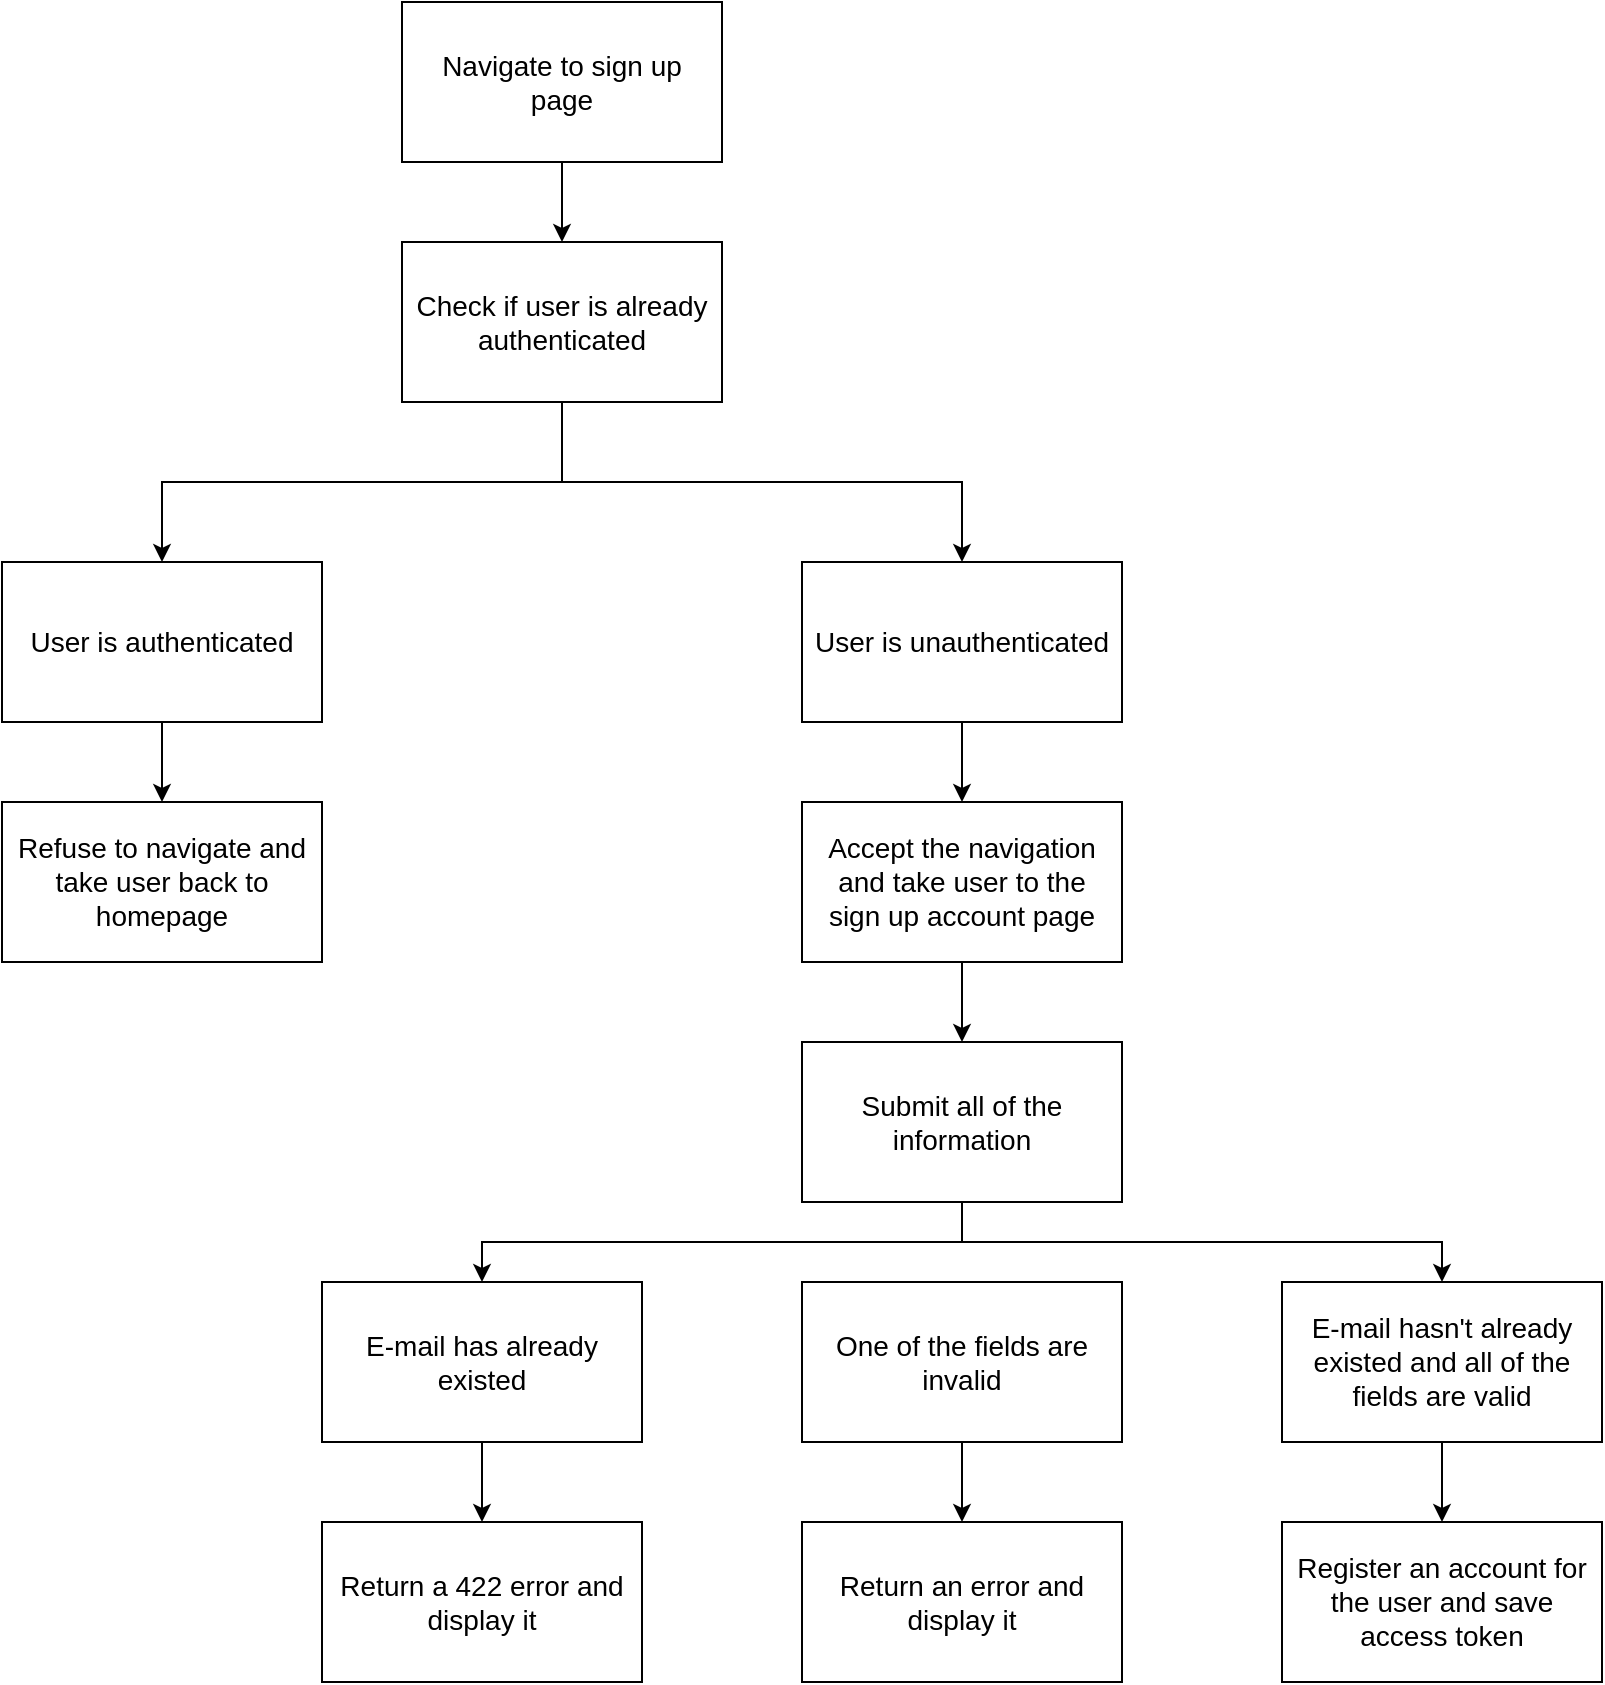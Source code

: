 <mxfile version="21.1.2" type="github">
  <diagram name="Trang-1" id="mKzw7xJhb3hvCp5dlZsf">
    <mxGraphModel dx="2390" dy="1273" grid="1" gridSize="10" guides="1" tooltips="1" connect="1" arrows="1" fold="1" page="1" pageScale="1" pageWidth="827" pageHeight="1169" math="0" shadow="0">
      <root>
        <mxCell id="0" />
        <mxCell id="1" parent="0" />
        <mxCell id="q5JymnfrvRE0LM80GS-H-6" style="edgeStyle=orthogonalEdgeStyle;rounded=0;orthogonalLoop=1;jettySize=auto;html=1;exitX=0.5;exitY=1;exitDx=0;exitDy=0;" edge="1" parent="1" source="q5JymnfrvRE0LM80GS-H-1" target="q5JymnfrvRE0LM80GS-H-3">
          <mxGeometry relative="1" as="geometry" />
        </mxCell>
        <mxCell id="q5JymnfrvRE0LM80GS-H-1" value="Navigate to sign up page" style="rounded=0;whiteSpace=wrap;html=1;fontSize=14;spacing=7;" vertex="1" parent="1">
          <mxGeometry x="227" y="40" width="160" height="80" as="geometry" />
        </mxCell>
        <mxCell id="q5JymnfrvRE0LM80GS-H-7" style="edgeStyle=orthogonalEdgeStyle;rounded=0;orthogonalLoop=1;jettySize=auto;html=1;exitX=0.5;exitY=1;exitDx=0;exitDy=0;entryX=0.5;entryY=0;entryDx=0;entryDy=0;" edge="1" parent="1" source="q5JymnfrvRE0LM80GS-H-3" target="q5JymnfrvRE0LM80GS-H-4">
          <mxGeometry relative="1" as="geometry" />
        </mxCell>
        <mxCell id="q5JymnfrvRE0LM80GS-H-8" style="edgeStyle=orthogonalEdgeStyle;rounded=0;orthogonalLoop=1;jettySize=auto;html=1;exitX=0.5;exitY=1;exitDx=0;exitDy=0;entryX=0.5;entryY=0;entryDx=0;entryDy=0;" edge="1" parent="1" source="q5JymnfrvRE0LM80GS-H-3" target="q5JymnfrvRE0LM80GS-H-5">
          <mxGeometry relative="1" as="geometry" />
        </mxCell>
        <mxCell id="q5JymnfrvRE0LM80GS-H-3" value="Check if user is already authenticated" style="rounded=0;whiteSpace=wrap;html=1;fontSize=14;spacing=7;" vertex="1" parent="1">
          <mxGeometry x="227" y="160" width="160" height="80" as="geometry" />
        </mxCell>
        <mxCell id="q5JymnfrvRE0LM80GS-H-10" style="edgeStyle=orthogonalEdgeStyle;rounded=0;orthogonalLoop=1;jettySize=auto;html=1;exitX=0.5;exitY=1;exitDx=0;exitDy=0;entryX=0.5;entryY=0;entryDx=0;entryDy=0;" edge="1" parent="1" source="q5JymnfrvRE0LM80GS-H-4" target="q5JymnfrvRE0LM80GS-H-9">
          <mxGeometry relative="1" as="geometry" />
        </mxCell>
        <mxCell id="q5JymnfrvRE0LM80GS-H-4" value="User is authenticated" style="rounded=0;whiteSpace=wrap;html=1;fontSize=14;spacing=7;" vertex="1" parent="1">
          <mxGeometry x="27" y="320" width="160" height="80" as="geometry" />
        </mxCell>
        <mxCell id="q5JymnfrvRE0LM80GS-H-12" style="edgeStyle=orthogonalEdgeStyle;rounded=0;orthogonalLoop=1;jettySize=auto;html=1;exitX=0.5;exitY=1;exitDx=0;exitDy=0;entryX=0.5;entryY=0;entryDx=0;entryDy=0;" edge="1" parent="1" source="q5JymnfrvRE0LM80GS-H-5" target="q5JymnfrvRE0LM80GS-H-11">
          <mxGeometry relative="1" as="geometry" />
        </mxCell>
        <mxCell id="q5JymnfrvRE0LM80GS-H-5" value="User is unauthenticated" style="rounded=0;whiteSpace=wrap;html=1;fontSize=14;spacing=7;" vertex="1" parent="1">
          <mxGeometry x="427" y="320" width="160" height="80" as="geometry" />
        </mxCell>
        <mxCell id="q5JymnfrvRE0LM80GS-H-9" value="Refuse to navigate and take user back to homepage" style="rounded=0;whiteSpace=wrap;html=1;fontSize=14;spacing=7;" vertex="1" parent="1">
          <mxGeometry x="27" y="440" width="160" height="80" as="geometry" />
        </mxCell>
        <mxCell id="q5JymnfrvRE0LM80GS-H-14" style="edgeStyle=orthogonalEdgeStyle;rounded=0;orthogonalLoop=1;jettySize=auto;html=1;exitX=0.5;exitY=1;exitDx=0;exitDy=0;entryX=0.5;entryY=0;entryDx=0;entryDy=0;" edge="1" parent="1" source="q5JymnfrvRE0LM80GS-H-11" target="q5JymnfrvRE0LM80GS-H-13">
          <mxGeometry relative="1" as="geometry" />
        </mxCell>
        <mxCell id="q5JymnfrvRE0LM80GS-H-11" value="Accept the navigation and take user to the sign up account page" style="rounded=0;whiteSpace=wrap;html=1;fontSize=14;spacing=7;" vertex="1" parent="1">
          <mxGeometry x="427" y="440" width="160" height="80" as="geometry" />
        </mxCell>
        <mxCell id="q5JymnfrvRE0LM80GS-H-17" style="edgeStyle=orthogonalEdgeStyle;rounded=0;orthogonalLoop=1;jettySize=auto;html=1;exitX=0.5;exitY=1;exitDx=0;exitDy=0;entryX=0.5;entryY=0;entryDx=0;entryDy=0;" edge="1" parent="1" source="q5JymnfrvRE0LM80GS-H-13" target="q5JymnfrvRE0LM80GS-H-16">
          <mxGeometry relative="1" as="geometry" />
        </mxCell>
        <mxCell id="q5JymnfrvRE0LM80GS-H-20" style="edgeStyle=orthogonalEdgeStyle;rounded=0;orthogonalLoop=1;jettySize=auto;html=1;exitX=0.5;exitY=1;exitDx=0;exitDy=0;entryX=0.5;entryY=0;entryDx=0;entryDy=0;" edge="1" parent="1" source="q5JymnfrvRE0LM80GS-H-13" target="q5JymnfrvRE0LM80GS-H-18">
          <mxGeometry relative="1" as="geometry" />
        </mxCell>
        <mxCell id="q5JymnfrvRE0LM80GS-H-13" value="Submit all of the information" style="rounded=0;whiteSpace=wrap;html=1;fontSize=14;spacing=7;" vertex="1" parent="1">
          <mxGeometry x="427" y="560" width="160" height="80" as="geometry" />
        </mxCell>
        <mxCell id="q5JymnfrvRE0LM80GS-H-22" style="edgeStyle=orthogonalEdgeStyle;rounded=0;orthogonalLoop=1;jettySize=auto;html=1;exitX=0.5;exitY=1;exitDx=0;exitDy=0;entryX=0.5;entryY=0;entryDx=0;entryDy=0;" edge="1" parent="1" source="q5JymnfrvRE0LM80GS-H-16" target="q5JymnfrvRE0LM80GS-H-21">
          <mxGeometry relative="1" as="geometry" />
        </mxCell>
        <mxCell id="q5JymnfrvRE0LM80GS-H-16" value="E-mail has already existed" style="rounded=0;whiteSpace=wrap;html=1;fontSize=14;spacing=7;" vertex="1" parent="1">
          <mxGeometry x="187" y="680" width="160" height="80" as="geometry" />
        </mxCell>
        <mxCell id="q5JymnfrvRE0LM80GS-H-27" style="edgeStyle=orthogonalEdgeStyle;rounded=0;orthogonalLoop=1;jettySize=auto;html=1;exitX=0.5;exitY=1;exitDx=0;exitDy=0;entryX=0.5;entryY=0;entryDx=0;entryDy=0;" edge="1" parent="1" source="q5JymnfrvRE0LM80GS-H-18" target="q5JymnfrvRE0LM80GS-H-26">
          <mxGeometry relative="1" as="geometry" />
        </mxCell>
        <mxCell id="q5JymnfrvRE0LM80GS-H-18" value="E-mail hasn&#39;t already existed and all of the fields are valid" style="rounded=0;whiteSpace=wrap;html=1;fontSize=14;spacing=7;" vertex="1" parent="1">
          <mxGeometry x="667" y="680" width="160" height="80" as="geometry" />
        </mxCell>
        <mxCell id="q5JymnfrvRE0LM80GS-H-21" value="Return a 422 error and display it" style="rounded=0;whiteSpace=wrap;html=1;fontSize=14;spacing=7;" vertex="1" parent="1">
          <mxGeometry x="187" y="800" width="160" height="80" as="geometry" />
        </mxCell>
        <mxCell id="q5JymnfrvRE0LM80GS-H-25" style="edgeStyle=orthogonalEdgeStyle;rounded=0;orthogonalLoop=1;jettySize=auto;html=1;exitX=0.5;exitY=1;exitDx=0;exitDy=0;entryX=0.5;entryY=0;entryDx=0;entryDy=0;" edge="1" parent="1" source="q5JymnfrvRE0LM80GS-H-23" target="q5JymnfrvRE0LM80GS-H-24">
          <mxGeometry relative="1" as="geometry" />
        </mxCell>
        <mxCell id="q5JymnfrvRE0LM80GS-H-23" value="One of the fields are invalid" style="rounded=0;whiteSpace=wrap;html=1;fontSize=14;spacing=7;" vertex="1" parent="1">
          <mxGeometry x="427" y="680" width="160" height="80" as="geometry" />
        </mxCell>
        <mxCell id="q5JymnfrvRE0LM80GS-H-24" value="Return an error and display it" style="rounded=0;whiteSpace=wrap;html=1;fontSize=14;spacing=7;" vertex="1" parent="1">
          <mxGeometry x="427" y="800" width="160" height="80" as="geometry" />
        </mxCell>
        <mxCell id="q5JymnfrvRE0LM80GS-H-26" value="Register an account for the user and save access token" style="rounded=0;whiteSpace=wrap;html=1;fontSize=14;spacing=7;" vertex="1" parent="1">
          <mxGeometry x="667" y="800" width="160" height="80" as="geometry" />
        </mxCell>
      </root>
    </mxGraphModel>
  </diagram>
</mxfile>
